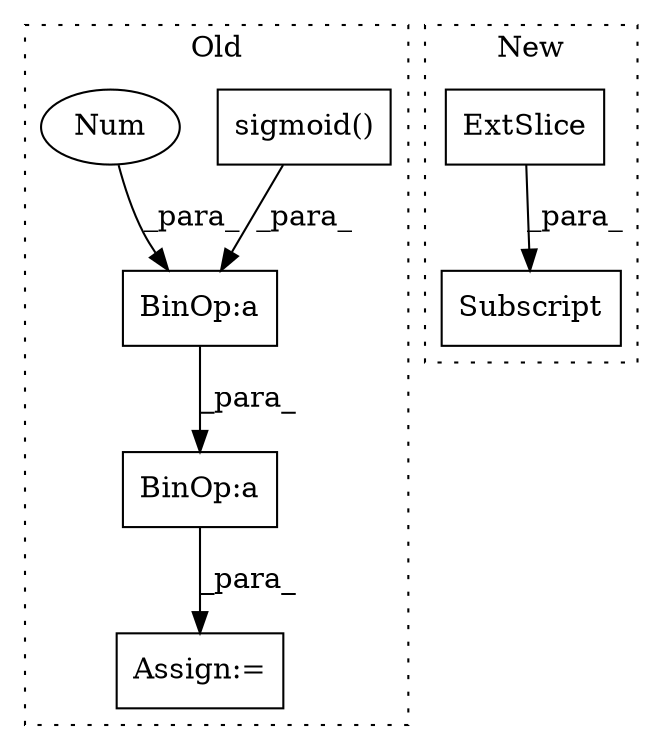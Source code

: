 digraph G {
subgraph cluster0 {
1 [label="sigmoid()" a="75" s="2860,2904" l="14,1" shape="box"];
3 [label="Assign:=" a="68" s="2926" l="3" shape="box"];
5 [label="BinOp:a" a="82" s="2946" l="15" shape="box"];
6 [label="Num" a="76" s="2943" l="3" shape="ellipse"];
7 [label="BinOp:a" a="82" s="2946" l="70" shape="box"];
label = "Old";
style="dotted";
}
subgraph cluster1 {
2 [label="Subscript" a="63" s="3164,0" l="19,0" shape="box"];
4 [label="ExtSlice" a="85" s="3164" l="10" shape="box"];
label = "New";
style="dotted";
}
1 -> 5 [label="_para_"];
4 -> 2 [label="_para_"];
5 -> 7 [label="_para_"];
6 -> 5 [label="_para_"];
7 -> 3 [label="_para_"];
}